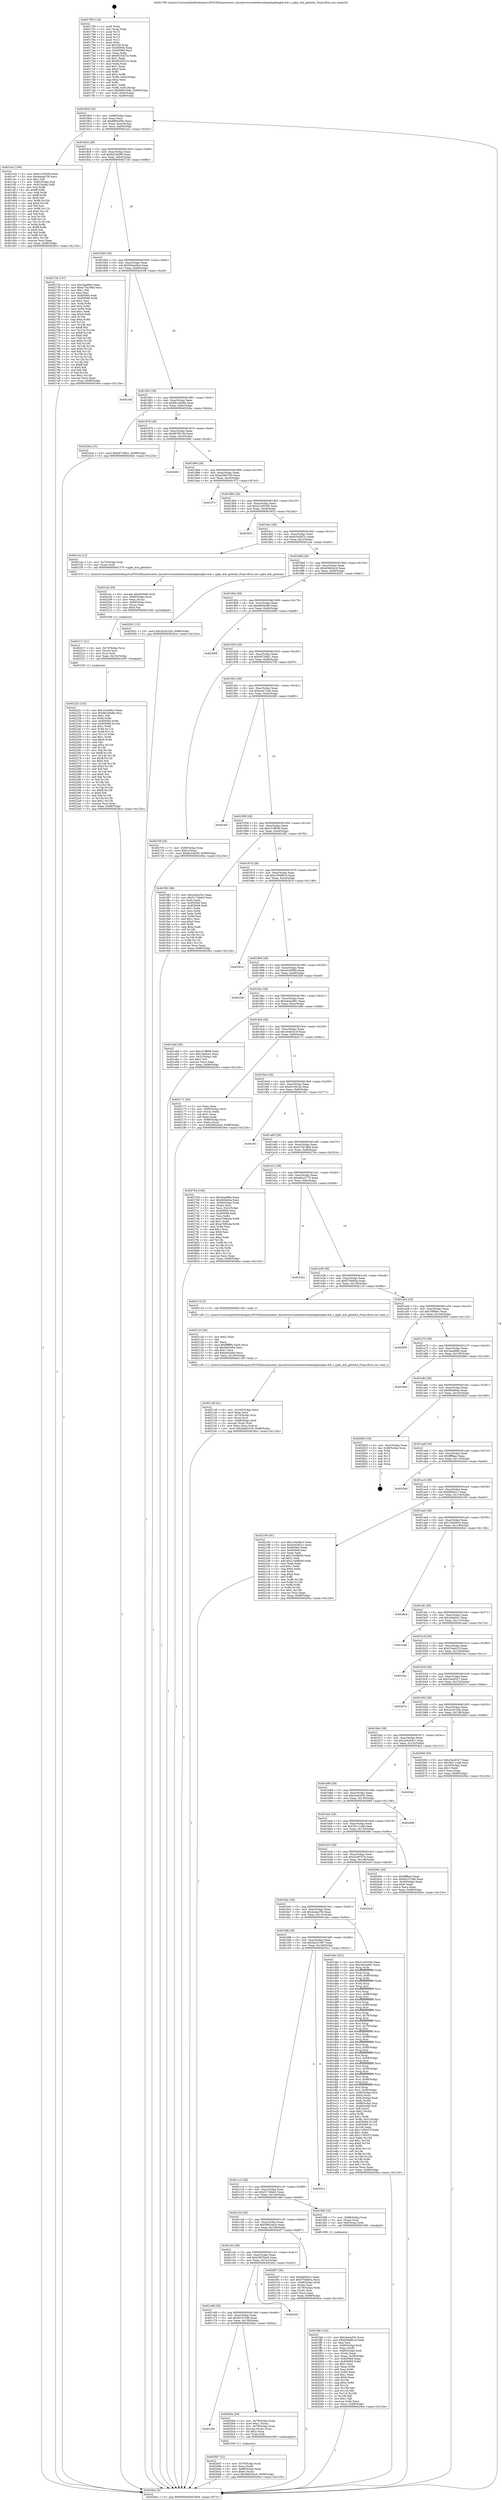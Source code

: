 digraph "0x401790" {
  label = "0x401790 (/mnt/c/Users/mathe/Desktop/tcc/POCII/binaries/extr_linuxdriversnetethernetamdxgbexgbe-dcb.c_xgbe_dcb_getdcbx_Final-ollvm.out::main(0))"
  labelloc = "t"
  node[shape=record]

  Entry [label="",width=0.3,height=0.3,shape=circle,fillcolor=black,style=filled]
  "0x401804" [label="{
     0x401804 [32]\l
     | [instrs]\l
     &nbsp;&nbsp;0x401804 \<+6\>: mov -0x98(%rbp),%eax\l
     &nbsp;&nbsp;0x40180a \<+2\>: mov %eax,%ecx\l
     &nbsp;&nbsp;0x40180c \<+6\>: sub $0x889c458c,%ecx\l
     &nbsp;&nbsp;0x401812 \<+6\>: mov %eax,-0xac(%rbp)\l
     &nbsp;&nbsp;0x401818 \<+6\>: mov %ecx,-0xb0(%rbp)\l
     &nbsp;&nbsp;0x40181e \<+6\>: je 0000000000401ce2 \<main+0x552\>\l
  }"]
  "0x401ce2" [label="{
     0x401ce2 [106]\l
     | [instrs]\l
     &nbsp;&nbsp;0x401ce2 \<+5\>: mov $0xb1430356,%eax\l
     &nbsp;&nbsp;0x401ce7 \<+5\>: mov $0x4a4ae7f4,%ecx\l
     &nbsp;&nbsp;0x401cec \<+2\>: mov $0x1,%dl\l
     &nbsp;&nbsp;0x401cee \<+7\>: mov -0x92(%rbp),%sil\l
     &nbsp;&nbsp;0x401cf5 \<+7\>: mov -0x91(%rbp),%dil\l
     &nbsp;&nbsp;0x401cfc \<+3\>: mov %sil,%r8b\l
     &nbsp;&nbsp;0x401cff \<+4\>: xor $0xff,%r8b\l
     &nbsp;&nbsp;0x401d03 \<+3\>: mov %dil,%r9b\l
     &nbsp;&nbsp;0x401d06 \<+4\>: xor $0xff,%r9b\l
     &nbsp;&nbsp;0x401d0a \<+3\>: xor $0x0,%dl\l
     &nbsp;&nbsp;0x401d0d \<+3\>: mov %r8b,%r10b\l
     &nbsp;&nbsp;0x401d10 \<+4\>: and $0x0,%r10b\l
     &nbsp;&nbsp;0x401d14 \<+3\>: and %dl,%sil\l
     &nbsp;&nbsp;0x401d17 \<+3\>: mov %r9b,%r11b\l
     &nbsp;&nbsp;0x401d1a \<+4\>: and $0x0,%r11b\l
     &nbsp;&nbsp;0x401d1e \<+3\>: and %dl,%dil\l
     &nbsp;&nbsp;0x401d21 \<+3\>: or %sil,%r10b\l
     &nbsp;&nbsp;0x401d24 \<+3\>: or %dil,%r11b\l
     &nbsp;&nbsp;0x401d27 \<+3\>: xor %r11b,%r10b\l
     &nbsp;&nbsp;0x401d2a \<+3\>: or %r9b,%r8b\l
     &nbsp;&nbsp;0x401d2d \<+4\>: xor $0xff,%r8b\l
     &nbsp;&nbsp;0x401d31 \<+3\>: or $0x0,%dl\l
     &nbsp;&nbsp;0x401d34 \<+3\>: and %dl,%r8b\l
     &nbsp;&nbsp;0x401d37 \<+3\>: or %r8b,%r10b\l
     &nbsp;&nbsp;0x401d3a \<+4\>: test $0x1,%r10b\l
     &nbsp;&nbsp;0x401d3e \<+3\>: cmovne %ecx,%eax\l
     &nbsp;&nbsp;0x401d41 \<+6\>: mov %eax,-0x98(%rbp)\l
     &nbsp;&nbsp;0x401d47 \<+5\>: jmp 00000000004029ce \<main+0x123e\>\l
  }"]
  "0x401824" [label="{
     0x401824 [28]\l
     | [instrs]\l
     &nbsp;&nbsp;0x401824 \<+5\>: jmp 0000000000401829 \<main+0x99\>\l
     &nbsp;&nbsp;0x401829 \<+6\>: mov -0xac(%rbp),%eax\l
     &nbsp;&nbsp;0x40182f \<+5\>: sub $0x8a33d2f0,%eax\l
     &nbsp;&nbsp;0x401834 \<+6\>: mov %eax,-0xb4(%rbp)\l
     &nbsp;&nbsp;0x40183a \<+6\>: je 000000000040272b \<main+0xf9b\>\l
  }"]
  "0x4029ce" [label="{
     0x4029ce [5]\l
     | [instrs]\l
     &nbsp;&nbsp;0x4029ce \<+5\>: jmp 0000000000401804 \<main+0x74\>\l
  }"]
  "0x401790" [label="{
     0x401790 [116]\l
     | [instrs]\l
     &nbsp;&nbsp;0x401790 \<+1\>: push %rbp\l
     &nbsp;&nbsp;0x401791 \<+3\>: mov %rsp,%rbp\l
     &nbsp;&nbsp;0x401794 \<+2\>: push %r15\l
     &nbsp;&nbsp;0x401796 \<+2\>: push %r14\l
     &nbsp;&nbsp;0x401798 \<+2\>: push %r13\l
     &nbsp;&nbsp;0x40179a \<+2\>: push %r12\l
     &nbsp;&nbsp;0x40179c \<+1\>: push %rbx\l
     &nbsp;&nbsp;0x40179d \<+7\>: sub $0x168,%rsp\l
     &nbsp;&nbsp;0x4017a4 \<+7\>: mov 0x405064,%eax\l
     &nbsp;&nbsp;0x4017ab \<+7\>: mov 0x405068,%ecx\l
     &nbsp;&nbsp;0x4017b2 \<+2\>: mov %eax,%edx\l
     &nbsp;&nbsp;0x4017b4 \<+6\>: sub $0x9525431e,%edx\l
     &nbsp;&nbsp;0x4017ba \<+3\>: sub $0x1,%edx\l
     &nbsp;&nbsp;0x4017bd \<+6\>: add $0x9525431e,%edx\l
     &nbsp;&nbsp;0x4017c3 \<+3\>: imul %edx,%eax\l
     &nbsp;&nbsp;0x4017c6 \<+3\>: and $0x1,%eax\l
     &nbsp;&nbsp;0x4017c9 \<+3\>: cmp $0x0,%eax\l
     &nbsp;&nbsp;0x4017cc \<+4\>: sete %r8b\l
     &nbsp;&nbsp;0x4017d0 \<+4\>: and $0x1,%r8b\l
     &nbsp;&nbsp;0x4017d4 \<+7\>: mov %r8b,-0x92(%rbp)\l
     &nbsp;&nbsp;0x4017db \<+3\>: cmp $0xa,%ecx\l
     &nbsp;&nbsp;0x4017de \<+4\>: setl %r8b\l
     &nbsp;&nbsp;0x4017e2 \<+4\>: and $0x1,%r8b\l
     &nbsp;&nbsp;0x4017e6 \<+7\>: mov %r8b,-0x91(%rbp)\l
     &nbsp;&nbsp;0x4017ed \<+10\>: movl $0x889c458c,-0x98(%rbp)\l
     &nbsp;&nbsp;0x4017f7 \<+6\>: mov %edi,-0x9c(%rbp)\l
     &nbsp;&nbsp;0x4017fd \<+7\>: mov %rsi,-0xa8(%rbp)\l
  }"]
  Exit [label="",width=0.3,height=0.3,shape=circle,fillcolor=black,style=filled,peripheries=2]
  "0x40272b" [label="{
     0x40272b [137]\l
     | [instrs]\l
     &nbsp;&nbsp;0x40272b \<+5\>: mov $0x3aad68e,%eax\l
     &nbsp;&nbsp;0x402730 \<+5\>: mov $0xe73b198d,%ecx\l
     &nbsp;&nbsp;0x402735 \<+2\>: mov $0x1,%dl\l
     &nbsp;&nbsp;0x402737 \<+2\>: xor %esi,%esi\l
     &nbsp;&nbsp;0x402739 \<+7\>: mov 0x405064,%edi\l
     &nbsp;&nbsp;0x402740 \<+8\>: mov 0x405068,%r8d\l
     &nbsp;&nbsp;0x402748 \<+3\>: sub $0x1,%esi\l
     &nbsp;&nbsp;0x40274b \<+3\>: mov %edi,%r9d\l
     &nbsp;&nbsp;0x40274e \<+3\>: add %esi,%r9d\l
     &nbsp;&nbsp;0x402751 \<+4\>: imul %r9d,%edi\l
     &nbsp;&nbsp;0x402755 \<+3\>: and $0x1,%edi\l
     &nbsp;&nbsp;0x402758 \<+3\>: cmp $0x0,%edi\l
     &nbsp;&nbsp;0x40275b \<+4\>: sete %r10b\l
     &nbsp;&nbsp;0x40275f \<+4\>: cmp $0xa,%r8d\l
     &nbsp;&nbsp;0x402763 \<+4\>: setl %r11b\l
     &nbsp;&nbsp;0x402767 \<+3\>: mov %r10b,%bl\l
     &nbsp;&nbsp;0x40276a \<+3\>: xor $0xff,%bl\l
     &nbsp;&nbsp;0x40276d \<+3\>: mov %r11b,%r14b\l
     &nbsp;&nbsp;0x402770 \<+4\>: xor $0xff,%r14b\l
     &nbsp;&nbsp;0x402774 \<+3\>: xor $0x0,%dl\l
     &nbsp;&nbsp;0x402777 \<+3\>: mov %bl,%r15b\l
     &nbsp;&nbsp;0x40277a \<+4\>: and $0x0,%r15b\l
     &nbsp;&nbsp;0x40277e \<+3\>: and %dl,%r10b\l
     &nbsp;&nbsp;0x402781 \<+3\>: mov %r14b,%r12b\l
     &nbsp;&nbsp;0x402784 \<+4\>: and $0x0,%r12b\l
     &nbsp;&nbsp;0x402788 \<+3\>: and %dl,%r11b\l
     &nbsp;&nbsp;0x40278b \<+3\>: or %r10b,%r15b\l
     &nbsp;&nbsp;0x40278e \<+3\>: or %r11b,%r12b\l
     &nbsp;&nbsp;0x402791 \<+3\>: xor %r12b,%r15b\l
     &nbsp;&nbsp;0x402794 \<+3\>: or %r14b,%bl\l
     &nbsp;&nbsp;0x402797 \<+3\>: xor $0xff,%bl\l
     &nbsp;&nbsp;0x40279a \<+3\>: or $0x0,%dl\l
     &nbsp;&nbsp;0x40279d \<+2\>: and %dl,%bl\l
     &nbsp;&nbsp;0x40279f \<+3\>: or %bl,%r15b\l
     &nbsp;&nbsp;0x4027a2 \<+4\>: test $0x1,%r15b\l
     &nbsp;&nbsp;0x4027a6 \<+3\>: cmovne %ecx,%eax\l
     &nbsp;&nbsp;0x4027a9 \<+6\>: mov %eax,-0x98(%rbp)\l
     &nbsp;&nbsp;0x4027af \<+5\>: jmp 00000000004029ce \<main+0x123e\>\l
  }"]
  "0x401840" [label="{
     0x401840 [28]\l
     | [instrs]\l
     &nbsp;&nbsp;0x401840 \<+5\>: jmp 0000000000401845 \<main+0xb5\>\l
     &nbsp;&nbsp;0x401845 \<+6\>: mov -0xac(%rbp),%eax\l
     &nbsp;&nbsp;0x40184b \<+5\>: sub $0x92dce9e4,%eax\l
     &nbsp;&nbsp;0x401850 \<+6\>: mov %eax,-0xb8(%rbp)\l
     &nbsp;&nbsp;0x401856 \<+6\>: je 00000000004023df \<main+0xc4f\>\l
  }"]
  "0x40222c" [label="{
     0x40222c [142]\l
     | [instrs]\l
     &nbsp;&nbsp;0x40222c \<+5\>: mov $0x134e06c3,%eax\l
     &nbsp;&nbsp;0x402231 \<+5\>: mov $0x9b1d4e8e,%esi\l
     &nbsp;&nbsp;0x402236 \<+2\>: mov $0x1,%dl\l
     &nbsp;&nbsp;0x402238 \<+3\>: xor %r8d,%r8d\l
     &nbsp;&nbsp;0x40223b \<+8\>: mov 0x405064,%r9d\l
     &nbsp;&nbsp;0x402243 \<+8\>: mov 0x405068,%r10d\l
     &nbsp;&nbsp;0x40224b \<+4\>: sub $0x1,%r8d\l
     &nbsp;&nbsp;0x40224f \<+3\>: mov %r9d,%r11d\l
     &nbsp;&nbsp;0x402252 \<+3\>: add %r8d,%r11d\l
     &nbsp;&nbsp;0x402255 \<+4\>: imul %r11d,%r9d\l
     &nbsp;&nbsp;0x402259 \<+4\>: and $0x1,%r9d\l
     &nbsp;&nbsp;0x40225d \<+4\>: cmp $0x0,%r9d\l
     &nbsp;&nbsp;0x402261 \<+3\>: sete %bl\l
     &nbsp;&nbsp;0x402264 \<+4\>: cmp $0xa,%r10d\l
     &nbsp;&nbsp;0x402268 \<+4\>: setl %r14b\l
     &nbsp;&nbsp;0x40226c \<+3\>: mov %bl,%r15b\l
     &nbsp;&nbsp;0x40226f \<+4\>: xor $0xff,%r15b\l
     &nbsp;&nbsp;0x402273 \<+3\>: mov %r14b,%r12b\l
     &nbsp;&nbsp;0x402276 \<+4\>: xor $0xff,%r12b\l
     &nbsp;&nbsp;0x40227a \<+3\>: xor $0x0,%dl\l
     &nbsp;&nbsp;0x40227d \<+3\>: mov %r15b,%r13b\l
     &nbsp;&nbsp;0x402280 \<+4\>: and $0x0,%r13b\l
     &nbsp;&nbsp;0x402284 \<+2\>: and %dl,%bl\l
     &nbsp;&nbsp;0x402286 \<+3\>: mov %r12b,%cl\l
     &nbsp;&nbsp;0x402289 \<+3\>: and $0x0,%cl\l
     &nbsp;&nbsp;0x40228c \<+3\>: and %dl,%r14b\l
     &nbsp;&nbsp;0x40228f \<+3\>: or %bl,%r13b\l
     &nbsp;&nbsp;0x402292 \<+3\>: or %r14b,%cl\l
     &nbsp;&nbsp;0x402295 \<+3\>: xor %cl,%r13b\l
     &nbsp;&nbsp;0x402298 \<+3\>: or %r12b,%r15b\l
     &nbsp;&nbsp;0x40229b \<+4\>: xor $0xff,%r15b\l
     &nbsp;&nbsp;0x40229f \<+3\>: or $0x0,%dl\l
     &nbsp;&nbsp;0x4022a2 \<+3\>: and %dl,%r15b\l
     &nbsp;&nbsp;0x4022a5 \<+3\>: or %r15b,%r13b\l
     &nbsp;&nbsp;0x4022a8 \<+4\>: test $0x1,%r13b\l
     &nbsp;&nbsp;0x4022ac \<+3\>: cmovne %esi,%eax\l
     &nbsp;&nbsp;0x4022af \<+6\>: mov %eax,-0x98(%rbp)\l
     &nbsp;&nbsp;0x4022b5 \<+5\>: jmp 00000000004029ce \<main+0x123e\>\l
  }"]
  "0x4023df" [label="{
     0x4023df\l
  }", style=dashed]
  "0x40185c" [label="{
     0x40185c [28]\l
     | [instrs]\l
     &nbsp;&nbsp;0x40185c \<+5\>: jmp 0000000000401861 \<main+0xd1\>\l
     &nbsp;&nbsp;0x401861 \<+6\>: mov -0xac(%rbp),%eax\l
     &nbsp;&nbsp;0x401867 \<+5\>: sub $0x9b1d4e8e,%eax\l
     &nbsp;&nbsp;0x40186c \<+6\>: mov %eax,-0xbc(%rbp)\l
     &nbsp;&nbsp;0x401872 \<+6\>: je 00000000004022ba \<main+0xb2a\>\l
  }"]
  "0x402217" [label="{
     0x402217 [21]\l
     | [instrs]\l
     &nbsp;&nbsp;0x402217 \<+4\>: mov -0x70(%rbp),%rcx\l
     &nbsp;&nbsp;0x40221b \<+3\>: mov (%rcx),%rcx\l
     &nbsp;&nbsp;0x40221e \<+3\>: mov %rcx,%rdi\l
     &nbsp;&nbsp;0x402221 \<+6\>: mov %eax,-0x164(%rbp)\l
     &nbsp;&nbsp;0x402227 \<+5\>: call 0000000000401030 \<free@plt\>\l
     | [calls]\l
     &nbsp;&nbsp;0x401030 \{1\} (unknown)\l
  }"]
  "0x4022ba" [label="{
     0x4022ba [15]\l
     | [instrs]\l
     &nbsp;&nbsp;0x4022ba \<+10\>: movl $0xb9729fa1,-0x98(%rbp)\l
     &nbsp;&nbsp;0x4022c4 \<+5\>: jmp 00000000004029ce \<main+0x123e\>\l
  }"]
  "0x401878" [label="{
     0x401878 [28]\l
     | [instrs]\l
     &nbsp;&nbsp;0x401878 \<+5\>: jmp 000000000040187d \<main+0xed\>\l
     &nbsp;&nbsp;0x40187d \<+6\>: mov -0xac(%rbp),%eax\l
     &nbsp;&nbsp;0x401883 \<+5\>: sub $0x9b7f013b,%eax\l
     &nbsp;&nbsp;0x401888 \<+6\>: mov %eax,-0xc0(%rbp)\l
     &nbsp;&nbsp;0x40188e \<+6\>: je 000000000040246c \<main+0xcdc\>\l
  }"]
  "0x4021fa" [label="{
     0x4021fa [29]\l
     | [instrs]\l
     &nbsp;&nbsp;0x4021fa \<+10\>: movabs $0x4030d6,%rdi\l
     &nbsp;&nbsp;0x402204 \<+4\>: mov -0x60(%rbp),%rcx\l
     &nbsp;&nbsp;0x402208 \<+2\>: mov %eax,(%rcx)\l
     &nbsp;&nbsp;0x40220a \<+4\>: mov -0x60(%rbp),%rcx\l
     &nbsp;&nbsp;0x40220e \<+2\>: mov (%rcx),%esi\l
     &nbsp;&nbsp;0x402210 \<+2\>: mov $0x0,%al\l
     &nbsp;&nbsp;0x402212 \<+5\>: call 0000000000401040 \<printf@plt\>\l
     | [calls]\l
     &nbsp;&nbsp;0x401040 \{1\} (unknown)\l
  }"]
  "0x40246c" [label="{
     0x40246c\l
  }", style=dashed]
  "0x401894" [label="{
     0x401894 [28]\l
     | [instrs]\l
     &nbsp;&nbsp;0x401894 \<+5\>: jmp 0000000000401899 \<main+0x109\>\l
     &nbsp;&nbsp;0x401899 \<+6\>: mov -0xac(%rbp),%eax\l
     &nbsp;&nbsp;0x40189f \<+5\>: sub $0xa3062783,%eax\l
     &nbsp;&nbsp;0x4018a4 \<+6\>: mov %eax,-0xc4(%rbp)\l
     &nbsp;&nbsp;0x4018aa \<+6\>: je 0000000000401f73 \<main+0x7e3\>\l
  }"]
  "0x402148" [label="{
     0x402148 [41]\l
     | [instrs]\l
     &nbsp;&nbsp;0x402148 \<+6\>: mov -0x160(%rbp),%ecx\l
     &nbsp;&nbsp;0x40214e \<+3\>: imul %eax,%ecx\l
     &nbsp;&nbsp;0x402151 \<+4\>: mov -0x70(%rbp),%rsi\l
     &nbsp;&nbsp;0x402155 \<+3\>: mov (%rsi),%rsi\l
     &nbsp;&nbsp;0x402158 \<+4\>: mov -0x68(%rbp),%rdi\l
     &nbsp;&nbsp;0x40215c \<+3\>: movslq (%rdi),%rdi\l
     &nbsp;&nbsp;0x40215f \<+3\>: mov %ecx,(%rsi,%rdi,4)\l
     &nbsp;&nbsp;0x402162 \<+10\>: movl $0xc9dd3319,-0x98(%rbp)\l
     &nbsp;&nbsp;0x40216c \<+5\>: jmp 00000000004029ce \<main+0x123e\>\l
  }"]
  "0x401f73" [label="{
     0x401f73\l
  }", style=dashed]
  "0x4018b0" [label="{
     0x4018b0 [28]\l
     | [instrs]\l
     &nbsp;&nbsp;0x4018b0 \<+5\>: jmp 00000000004018b5 \<main+0x125\>\l
     &nbsp;&nbsp;0x4018b5 \<+6\>: mov -0xac(%rbp),%eax\l
     &nbsp;&nbsp;0x4018bb \<+5\>: sub $0xb1430356,%eax\l
     &nbsp;&nbsp;0x4018c0 \<+6\>: mov %eax,-0xc8(%rbp)\l
     &nbsp;&nbsp;0x4018c6 \<+6\>: je 0000000000402832 \<main+0x10a2\>\l
  }"]
  "0x402120" [label="{
     0x402120 [40]\l
     | [instrs]\l
     &nbsp;&nbsp;0x402120 \<+5\>: mov $0x2,%ecx\l
     &nbsp;&nbsp;0x402125 \<+1\>: cltd\l
     &nbsp;&nbsp;0x402126 \<+2\>: idiv %ecx\l
     &nbsp;&nbsp;0x402128 \<+6\>: imul $0xfffffffe,%edx,%ecx\l
     &nbsp;&nbsp;0x40212e \<+6\>: sub $0xde03a94,%ecx\l
     &nbsp;&nbsp;0x402134 \<+3\>: add $0x1,%ecx\l
     &nbsp;&nbsp;0x402137 \<+6\>: add $0xde03a94,%ecx\l
     &nbsp;&nbsp;0x40213d \<+6\>: mov %ecx,-0x160(%rbp)\l
     &nbsp;&nbsp;0x402143 \<+5\>: call 0000000000401160 \<next_i\>\l
     | [calls]\l
     &nbsp;&nbsp;0x401160 \{1\} (/mnt/c/Users/mathe/Desktop/tcc/POCII/binaries/extr_linuxdriversnetethernetamdxgbexgbe-dcb.c_xgbe_dcb_getdcbx_Final-ollvm.out::next_i)\l
  }"]
  "0x402832" [label="{
     0x402832\l
  }", style=dashed]
  "0x4018cc" [label="{
     0x4018cc [28]\l
     | [instrs]\l
     &nbsp;&nbsp;0x4018cc \<+5\>: jmp 00000000004018d1 \<main+0x141\>\l
     &nbsp;&nbsp;0x4018d1 \<+6\>: mov -0xac(%rbp),%eax\l
     &nbsp;&nbsp;0x4018d7 \<+5\>: sub $0xb343821c,%eax\l
     &nbsp;&nbsp;0x4018dc \<+6\>: mov %eax,-0xcc(%rbp)\l
     &nbsp;&nbsp;0x4018e2 \<+6\>: je 00000000004021ee \<main+0xa5e\>\l
  }"]
  "0x4020d7" [label="{
     0x4020d7 [32]\l
     | [instrs]\l
     &nbsp;&nbsp;0x4020d7 \<+4\>: mov -0x70(%rbp),%rdi\l
     &nbsp;&nbsp;0x4020db \<+3\>: mov %rax,(%rdi)\l
     &nbsp;&nbsp;0x4020de \<+4\>: mov -0x68(%rbp),%rax\l
     &nbsp;&nbsp;0x4020e2 \<+6\>: movl $0x0,(%rax)\l
     &nbsp;&nbsp;0x4020e8 \<+10\>: movl $0x58824ac0,-0x98(%rbp)\l
     &nbsp;&nbsp;0x4020f2 \<+5\>: jmp 00000000004029ce \<main+0x123e\>\l
  }"]
  "0x4021ee" [label="{
     0x4021ee [12]\l
     | [instrs]\l
     &nbsp;&nbsp;0x4021ee \<+4\>: mov -0x70(%rbp),%rax\l
     &nbsp;&nbsp;0x4021f2 \<+3\>: mov (%rax),%rdi\l
     &nbsp;&nbsp;0x4021f5 \<+5\>: call 0000000000401570 \<xgbe_dcb_getdcbx\>\l
     | [calls]\l
     &nbsp;&nbsp;0x401570 \{1\} (/mnt/c/Users/mathe/Desktop/tcc/POCII/binaries/extr_linuxdriversnetethernetamdxgbexgbe-dcb.c_xgbe_dcb_getdcbx_Final-ollvm.out::xgbe_dcb_getdcbx)\l
  }"]
  "0x4018e8" [label="{
     0x4018e8 [28]\l
     | [instrs]\l
     &nbsp;&nbsp;0x4018e8 \<+5\>: jmp 00000000004018ed \<main+0x15d\>\l
     &nbsp;&nbsp;0x4018ed \<+6\>: mov -0xac(%rbp),%eax\l
     &nbsp;&nbsp;0x4018f3 \<+5\>: sub $0xb56b6b1d,%eax\l
     &nbsp;&nbsp;0x4018f8 \<+6\>: mov %eax,-0xd0(%rbp)\l
     &nbsp;&nbsp;0x4018fe \<+6\>: je 0000000000402051 \<main+0x8c1\>\l
  }"]
  "0x401c84" [label="{
     0x401c84\l
  }", style=dashed]
  "0x402051" [label="{
     0x402051 [15]\l
     | [instrs]\l
     &nbsp;&nbsp;0x402051 \<+10\>: movl $0x2a33c22b,-0x98(%rbp)\l
     &nbsp;&nbsp;0x40205b \<+5\>: jmp 00000000004029ce \<main+0x123e\>\l
  }"]
  "0x401904" [label="{
     0x401904 [28]\l
     | [instrs]\l
     &nbsp;&nbsp;0x401904 \<+5\>: jmp 0000000000401909 \<main+0x179\>\l
     &nbsp;&nbsp;0x401909 \<+6\>: mov -0xac(%rbp),%eax\l
     &nbsp;&nbsp;0x40190f \<+5\>: sub $0xb8d3edfe,%eax\l
     &nbsp;&nbsp;0x401914 \<+6\>: mov %eax,-0xd4(%rbp)\l
     &nbsp;&nbsp;0x40191a \<+6\>: je 0000000000402668 \<main+0xed8\>\l
  }"]
  "0x4020ba" [label="{
     0x4020ba [29]\l
     | [instrs]\l
     &nbsp;&nbsp;0x4020ba \<+4\>: mov -0x78(%rbp),%rax\l
     &nbsp;&nbsp;0x4020be \<+6\>: movl $0x1,(%rax)\l
     &nbsp;&nbsp;0x4020c4 \<+4\>: mov -0x78(%rbp),%rax\l
     &nbsp;&nbsp;0x4020c8 \<+3\>: movslq (%rax),%rax\l
     &nbsp;&nbsp;0x4020cb \<+4\>: shl $0x2,%rax\l
     &nbsp;&nbsp;0x4020cf \<+3\>: mov %rax,%rdi\l
     &nbsp;&nbsp;0x4020d2 \<+5\>: call 0000000000401050 \<malloc@plt\>\l
     | [calls]\l
     &nbsp;&nbsp;0x401050 \{1\} (unknown)\l
  }"]
  "0x402668" [label="{
     0x402668\l
  }", style=dashed]
  "0x401920" [label="{
     0x401920 [28]\l
     | [instrs]\l
     &nbsp;&nbsp;0x401920 \<+5\>: jmp 0000000000401925 \<main+0x195\>\l
     &nbsp;&nbsp;0x401925 \<+6\>: mov -0xac(%rbp),%eax\l
     &nbsp;&nbsp;0x40192b \<+5\>: sub $0xb9729fa1,%eax\l
     &nbsp;&nbsp;0x401930 \<+6\>: mov %eax,-0xd8(%rbp)\l
     &nbsp;&nbsp;0x401936 \<+6\>: je 000000000040270f \<main+0xf7f\>\l
  }"]
  "0x401c68" [label="{
     0x401c68 [28]\l
     | [instrs]\l
     &nbsp;&nbsp;0x401c68 \<+5\>: jmp 0000000000401c6d \<main+0x4dd\>\l
     &nbsp;&nbsp;0x401c6d \<+6\>: mov -0xac(%rbp),%eax\l
     &nbsp;&nbsp;0x401c73 \<+5\>: sub $0x641f15db,%eax\l
     &nbsp;&nbsp;0x401c78 \<+6\>: mov %eax,-0x150(%rbp)\l
     &nbsp;&nbsp;0x401c7e \<+6\>: je 00000000004020ba \<main+0x92a\>\l
  }"]
  "0x40270f" [label="{
     0x40270f [28]\l
     | [instrs]\l
     &nbsp;&nbsp;0x40270f \<+7\>: mov -0x90(%rbp),%rax\l
     &nbsp;&nbsp;0x402716 \<+6\>: movl $0x0,(%rax)\l
     &nbsp;&nbsp;0x40271c \<+10\>: movl $0x8a33d2f0,-0x98(%rbp)\l
     &nbsp;&nbsp;0x402726 \<+5\>: jmp 00000000004029ce \<main+0x123e\>\l
  }"]
  "0x40193c" [label="{
     0x40193c [28]\l
     | [instrs]\l
     &nbsp;&nbsp;0x40193c \<+5\>: jmp 0000000000401941 \<main+0x1b1\>\l
     &nbsp;&nbsp;0x401941 \<+6\>: mov -0xac(%rbp),%eax\l
     &nbsp;&nbsp;0x401947 \<+5\>: sub $0xbcdc7c44,%eax\l
     &nbsp;&nbsp;0x40194c \<+6\>: mov %eax,-0xdc(%rbp)\l
     &nbsp;&nbsp;0x401952 \<+6\>: je 00000000004024f5 \<main+0xd65\>\l
  }"]
  "0x402442" [label="{
     0x402442\l
  }", style=dashed]
  "0x4024f5" [label="{
     0x4024f5\l
  }", style=dashed]
  "0x401958" [label="{
     0x401958 [28]\l
     | [instrs]\l
     &nbsp;&nbsp;0x401958 \<+5\>: jmp 000000000040195d \<main+0x1cd\>\l
     &nbsp;&nbsp;0x40195d \<+6\>: mov -0xac(%rbp),%eax\l
     &nbsp;&nbsp;0x401963 \<+5\>: sub $0xc31ff099,%eax\l
     &nbsp;&nbsp;0x401968 \<+6\>: mov %eax,-0xe0(%rbp)\l
     &nbsp;&nbsp;0x40196e \<+6\>: je 0000000000401f82 \<main+0x7f2\>\l
  }"]
  "0x401c4c" [label="{
     0x401c4c [28]\l
     | [instrs]\l
     &nbsp;&nbsp;0x401c4c \<+5\>: jmp 0000000000401c51 \<main+0x4c1\>\l
     &nbsp;&nbsp;0x401c51 \<+6\>: mov -0xac(%rbp),%eax\l
     &nbsp;&nbsp;0x401c57 \<+5\>: sub $0x63878ac9,%eax\l
     &nbsp;&nbsp;0x401c5c \<+6\>: mov %eax,-0x14c(%rbp)\l
     &nbsp;&nbsp;0x401c62 \<+6\>: je 0000000000402442 \<main+0xcb2\>\l
  }"]
  "0x401f82" [label="{
     0x401f82 [86]\l
     | [instrs]\l
     &nbsp;&nbsp;0x401f82 \<+5\>: mov $0x2edca53c,%eax\l
     &nbsp;&nbsp;0x401f87 \<+5\>: mov $0x517c9eb5,%ecx\l
     &nbsp;&nbsp;0x401f8c \<+2\>: xor %edx,%edx\l
     &nbsp;&nbsp;0x401f8e \<+7\>: mov 0x405064,%esi\l
     &nbsp;&nbsp;0x401f95 \<+7\>: mov 0x405068,%edi\l
     &nbsp;&nbsp;0x401f9c \<+3\>: sub $0x1,%edx\l
     &nbsp;&nbsp;0x401f9f \<+3\>: mov %esi,%r8d\l
     &nbsp;&nbsp;0x401fa2 \<+3\>: add %edx,%r8d\l
     &nbsp;&nbsp;0x401fa5 \<+4\>: imul %r8d,%esi\l
     &nbsp;&nbsp;0x401fa9 \<+3\>: and $0x1,%esi\l
     &nbsp;&nbsp;0x401fac \<+3\>: cmp $0x0,%esi\l
     &nbsp;&nbsp;0x401faf \<+4\>: sete %r9b\l
     &nbsp;&nbsp;0x401fb3 \<+3\>: cmp $0xa,%edi\l
     &nbsp;&nbsp;0x401fb6 \<+4\>: setl %r10b\l
     &nbsp;&nbsp;0x401fba \<+3\>: mov %r9b,%r11b\l
     &nbsp;&nbsp;0x401fbd \<+3\>: and %r10b,%r11b\l
     &nbsp;&nbsp;0x401fc0 \<+3\>: xor %r10b,%r9b\l
     &nbsp;&nbsp;0x401fc3 \<+3\>: or %r9b,%r11b\l
     &nbsp;&nbsp;0x401fc6 \<+4\>: test $0x1,%r11b\l
     &nbsp;&nbsp;0x401fca \<+3\>: cmovne %ecx,%eax\l
     &nbsp;&nbsp;0x401fcd \<+6\>: mov %eax,-0x98(%rbp)\l
     &nbsp;&nbsp;0x401fd3 \<+5\>: jmp 00000000004029ce \<main+0x123e\>\l
  }"]
  "0x401974" [label="{
     0x401974 [28]\l
     | [instrs]\l
     &nbsp;&nbsp;0x401974 \<+5\>: jmp 0000000000401979 \<main+0x1e9\>\l
     &nbsp;&nbsp;0x401979 \<+6\>: mov -0xac(%rbp),%eax\l
     &nbsp;&nbsp;0x40197f \<+5\>: sub $0xc3949819,%eax\l
     &nbsp;&nbsp;0x401984 \<+6\>: mov %eax,-0xe4(%rbp)\l
     &nbsp;&nbsp;0x40198a \<+6\>: je 0000000000402918 \<main+0x1188\>\l
  }"]
  "0x4020f7" [label="{
     0x4020f7 [36]\l
     | [instrs]\l
     &nbsp;&nbsp;0x4020f7 \<+5\>: mov $0xb65b41c,%eax\l
     &nbsp;&nbsp;0x4020fc \<+5\>: mov $0xf75dde5a,%ecx\l
     &nbsp;&nbsp;0x402101 \<+4\>: mov -0x68(%rbp),%rdx\l
     &nbsp;&nbsp;0x402105 \<+2\>: mov (%rdx),%esi\l
     &nbsp;&nbsp;0x402107 \<+4\>: mov -0x78(%rbp),%rdx\l
     &nbsp;&nbsp;0x40210b \<+2\>: cmp (%rdx),%esi\l
     &nbsp;&nbsp;0x40210d \<+3\>: cmovl %ecx,%eax\l
     &nbsp;&nbsp;0x402110 \<+6\>: mov %eax,-0x98(%rbp)\l
     &nbsp;&nbsp;0x402116 \<+5\>: jmp 00000000004029ce \<main+0x123e\>\l
  }"]
  "0x402918" [label="{
     0x402918\l
  }", style=dashed]
  "0x401990" [label="{
     0x401990 [28]\l
     | [instrs]\l
     &nbsp;&nbsp;0x401990 \<+5\>: jmp 0000000000401995 \<main+0x205\>\l
     &nbsp;&nbsp;0x401995 \<+6\>: mov -0xac(%rbp),%eax\l
     &nbsp;&nbsp;0x40199b \<+5\>: sub $0xc6100fbb,%eax\l
     &nbsp;&nbsp;0x4019a0 \<+6\>: mov %eax,-0xe8(%rbp)\l
     &nbsp;&nbsp;0x4019a6 \<+6\>: je 00000000004025df \<main+0xe4f\>\l
  }"]
  "0x401feb" [label="{
     0x401feb [102]\l
     | [instrs]\l
     &nbsp;&nbsp;0x401feb \<+5\>: mov $0x2edca53c,%ecx\l
     &nbsp;&nbsp;0x401ff0 \<+5\>: mov $0xb56b6b1d,%edx\l
     &nbsp;&nbsp;0x401ff5 \<+2\>: xor %esi,%esi\l
     &nbsp;&nbsp;0x401ff7 \<+4\>: mov -0x80(%rbp),%rdi\l
     &nbsp;&nbsp;0x401ffb \<+2\>: mov %eax,(%rdi)\l
     &nbsp;&nbsp;0x401ffd \<+4\>: mov -0x80(%rbp),%rdi\l
     &nbsp;&nbsp;0x402001 \<+2\>: mov (%rdi),%eax\l
     &nbsp;&nbsp;0x402003 \<+3\>: mov %eax,-0x30(%rbp)\l
     &nbsp;&nbsp;0x402006 \<+7\>: mov 0x405064,%eax\l
     &nbsp;&nbsp;0x40200d \<+8\>: mov 0x405068,%r8d\l
     &nbsp;&nbsp;0x402015 \<+3\>: sub $0x1,%esi\l
     &nbsp;&nbsp;0x402018 \<+3\>: mov %eax,%r9d\l
     &nbsp;&nbsp;0x40201b \<+3\>: add %esi,%r9d\l
     &nbsp;&nbsp;0x40201e \<+4\>: imul %r9d,%eax\l
     &nbsp;&nbsp;0x402022 \<+3\>: and $0x1,%eax\l
     &nbsp;&nbsp;0x402025 \<+3\>: cmp $0x0,%eax\l
     &nbsp;&nbsp;0x402028 \<+4\>: sete %r10b\l
     &nbsp;&nbsp;0x40202c \<+4\>: cmp $0xa,%r8d\l
     &nbsp;&nbsp;0x402030 \<+4\>: setl %r11b\l
     &nbsp;&nbsp;0x402034 \<+3\>: mov %r10b,%bl\l
     &nbsp;&nbsp;0x402037 \<+3\>: and %r11b,%bl\l
     &nbsp;&nbsp;0x40203a \<+3\>: xor %r11b,%r10b\l
     &nbsp;&nbsp;0x40203d \<+3\>: or %r10b,%bl\l
     &nbsp;&nbsp;0x402040 \<+3\>: test $0x1,%bl\l
     &nbsp;&nbsp;0x402043 \<+3\>: cmovne %edx,%ecx\l
     &nbsp;&nbsp;0x402046 \<+6\>: mov %ecx,-0x98(%rbp)\l
     &nbsp;&nbsp;0x40204c \<+5\>: jmp 00000000004029ce \<main+0x123e\>\l
  }"]
  "0x4025df" [label="{
     0x4025df\l
  }", style=dashed]
  "0x4019ac" [label="{
     0x4019ac [28]\l
     | [instrs]\l
     &nbsp;&nbsp;0x4019ac \<+5\>: jmp 00000000004019b1 \<main+0x221\>\l
     &nbsp;&nbsp;0x4019b1 \<+6\>: mov -0xac(%rbp),%eax\l
     &nbsp;&nbsp;0x4019b7 \<+5\>: sub $0xc92ea091,%eax\l
     &nbsp;&nbsp;0x4019bc \<+6\>: mov %eax,-0xec(%rbp)\l
     &nbsp;&nbsp;0x4019c2 \<+6\>: je 0000000000401e8d \<main+0x6fd\>\l
  }"]
  "0x401c30" [label="{
     0x401c30 [28]\l
     | [instrs]\l
     &nbsp;&nbsp;0x401c30 \<+5\>: jmp 0000000000401c35 \<main+0x4a5\>\l
     &nbsp;&nbsp;0x401c35 \<+6\>: mov -0xac(%rbp),%eax\l
     &nbsp;&nbsp;0x401c3b \<+5\>: sub $0x58824ac0,%eax\l
     &nbsp;&nbsp;0x401c40 \<+6\>: mov %eax,-0x148(%rbp)\l
     &nbsp;&nbsp;0x401c46 \<+6\>: je 00000000004020f7 \<main+0x967\>\l
  }"]
  "0x401e8d" [label="{
     0x401e8d [30]\l
     | [instrs]\l
     &nbsp;&nbsp;0x401e8d \<+5\>: mov $0xc31ff099,%eax\l
     &nbsp;&nbsp;0x401e92 \<+5\>: mov $0x1faefcb1,%ecx\l
     &nbsp;&nbsp;0x401e97 \<+3\>: mov -0x31(%rbp),%dl\l
     &nbsp;&nbsp;0x401e9a \<+3\>: test $0x1,%dl\l
     &nbsp;&nbsp;0x401e9d \<+3\>: cmovne %ecx,%eax\l
     &nbsp;&nbsp;0x401ea0 \<+6\>: mov %eax,-0x98(%rbp)\l
     &nbsp;&nbsp;0x401ea6 \<+5\>: jmp 00000000004029ce \<main+0x123e\>\l
  }"]
  "0x4019c8" [label="{
     0x4019c8 [28]\l
     | [instrs]\l
     &nbsp;&nbsp;0x4019c8 \<+5\>: jmp 00000000004019cd \<main+0x23d\>\l
     &nbsp;&nbsp;0x4019cd \<+6\>: mov -0xac(%rbp),%eax\l
     &nbsp;&nbsp;0x4019d3 \<+5\>: sub $0xc9dd3319,%eax\l
     &nbsp;&nbsp;0x4019d8 \<+6\>: mov %eax,-0xf0(%rbp)\l
     &nbsp;&nbsp;0x4019de \<+6\>: je 0000000000402171 \<main+0x9e1\>\l
  }"]
  "0x401fd8" [label="{
     0x401fd8 [19]\l
     | [instrs]\l
     &nbsp;&nbsp;0x401fd8 \<+7\>: mov -0x88(%rbp),%rax\l
     &nbsp;&nbsp;0x401fdf \<+3\>: mov (%rax),%rax\l
     &nbsp;&nbsp;0x401fe2 \<+4\>: mov 0x8(%rax),%rdi\l
     &nbsp;&nbsp;0x401fe6 \<+5\>: call 0000000000401060 \<atoi@plt\>\l
     | [calls]\l
     &nbsp;&nbsp;0x401060 \{1\} (unknown)\l
  }"]
  "0x402171" [label="{
     0x402171 [34]\l
     | [instrs]\l
     &nbsp;&nbsp;0x402171 \<+2\>: xor %eax,%eax\l
     &nbsp;&nbsp;0x402173 \<+4\>: mov -0x68(%rbp),%rcx\l
     &nbsp;&nbsp;0x402177 \<+2\>: mov (%rcx),%edx\l
     &nbsp;&nbsp;0x402179 \<+3\>: sub $0x1,%eax\l
     &nbsp;&nbsp;0x40217c \<+2\>: sub %eax,%edx\l
     &nbsp;&nbsp;0x40217e \<+4\>: mov -0x68(%rbp),%rcx\l
     &nbsp;&nbsp;0x402182 \<+2\>: mov %edx,(%rcx)\l
     &nbsp;&nbsp;0x402184 \<+10\>: movl $0x58824ac0,-0x98(%rbp)\l
     &nbsp;&nbsp;0x40218e \<+5\>: jmp 00000000004029ce \<main+0x123e\>\l
  }"]
  "0x4019e4" [label="{
     0x4019e4 [28]\l
     | [instrs]\l
     &nbsp;&nbsp;0x4019e4 \<+5\>: jmp 00000000004019e9 \<main+0x259\>\l
     &nbsp;&nbsp;0x4019e9 \<+6\>: mov -0xac(%rbp),%eax\l
     &nbsp;&nbsp;0x4019ef \<+5\>: sub $0xdc1941fa,%eax\l
     &nbsp;&nbsp;0x4019f4 \<+6\>: mov %eax,-0xf4(%rbp)\l
     &nbsp;&nbsp;0x4019fa \<+6\>: je 0000000000401f01 \<main+0x771\>\l
  }"]
  "0x401c14" [label="{
     0x401c14 [28]\l
     | [instrs]\l
     &nbsp;&nbsp;0x401c14 \<+5\>: jmp 0000000000401c19 \<main+0x489\>\l
     &nbsp;&nbsp;0x401c19 \<+6\>: mov -0xac(%rbp),%eax\l
     &nbsp;&nbsp;0x401c1f \<+5\>: sub $0x517c9eb5,%eax\l
     &nbsp;&nbsp;0x401c24 \<+6\>: mov %eax,-0x144(%rbp)\l
     &nbsp;&nbsp;0x401c2a \<+6\>: je 0000000000401fd8 \<main+0x848\>\l
  }"]
  "0x401f01" [label="{
     0x401f01\l
  }", style=dashed]
  "0x401a00" [label="{
     0x401a00 [28]\l
     | [instrs]\l
     &nbsp;&nbsp;0x401a00 \<+5\>: jmp 0000000000401a05 \<main+0x275\>\l
     &nbsp;&nbsp;0x401a05 \<+6\>: mov -0xac(%rbp),%eax\l
     &nbsp;&nbsp;0x401a0b \<+5\>: sub $0xe73b198d,%eax\l
     &nbsp;&nbsp;0x401a10 \<+6\>: mov %eax,-0xf8(%rbp)\l
     &nbsp;&nbsp;0x401a16 \<+6\>: je 00000000004027b4 \<main+0x1024\>\l
  }"]
  "0x4025c1" [label="{
     0x4025c1\l
  }", style=dashed]
  "0x4027b4" [label="{
     0x4027b4 [108]\l
     | [instrs]\l
     &nbsp;&nbsp;0x4027b4 \<+5\>: mov $0x3aad68e,%eax\l
     &nbsp;&nbsp;0x4027b9 \<+5\>: mov $0x6b9a64a,%ecx\l
     &nbsp;&nbsp;0x4027be \<+7\>: mov -0x90(%rbp),%rdx\l
     &nbsp;&nbsp;0x4027c5 \<+2\>: mov (%rdx),%esi\l
     &nbsp;&nbsp;0x4027c7 \<+3\>: mov %esi,-0x2c(%rbp)\l
     &nbsp;&nbsp;0x4027ca \<+7\>: mov 0x405064,%esi\l
     &nbsp;&nbsp;0x4027d1 \<+7\>: mov 0x405068,%edi\l
     &nbsp;&nbsp;0x4027d8 \<+3\>: mov %esi,%r8d\l
     &nbsp;&nbsp;0x4027db \<+7\>: sub $0xa7bf9cda,%r8d\l
     &nbsp;&nbsp;0x4027e2 \<+4\>: sub $0x1,%r8d\l
     &nbsp;&nbsp;0x4027e6 \<+7\>: add $0xa7bf9cda,%r8d\l
     &nbsp;&nbsp;0x4027ed \<+4\>: imul %r8d,%esi\l
     &nbsp;&nbsp;0x4027f1 \<+3\>: and $0x1,%esi\l
     &nbsp;&nbsp;0x4027f4 \<+3\>: cmp $0x0,%esi\l
     &nbsp;&nbsp;0x4027f7 \<+4\>: sete %r9b\l
     &nbsp;&nbsp;0x4027fb \<+3\>: cmp $0xa,%edi\l
     &nbsp;&nbsp;0x4027fe \<+4\>: setl %r10b\l
     &nbsp;&nbsp;0x402802 \<+3\>: mov %r9b,%r11b\l
     &nbsp;&nbsp;0x402805 \<+3\>: and %r10b,%r11b\l
     &nbsp;&nbsp;0x402808 \<+3\>: xor %r10b,%r9b\l
     &nbsp;&nbsp;0x40280b \<+3\>: or %r9b,%r11b\l
     &nbsp;&nbsp;0x40280e \<+4\>: test $0x1,%r11b\l
     &nbsp;&nbsp;0x402812 \<+3\>: cmovne %ecx,%eax\l
     &nbsp;&nbsp;0x402815 \<+6\>: mov %eax,-0x98(%rbp)\l
     &nbsp;&nbsp;0x40281b \<+5\>: jmp 00000000004029ce \<main+0x123e\>\l
  }"]
  "0x401a1c" [label="{
     0x401a1c [28]\l
     | [instrs]\l
     &nbsp;&nbsp;0x401a1c \<+5\>: jmp 0000000000401a21 \<main+0x291\>\l
     &nbsp;&nbsp;0x401a21 \<+6\>: mov -0xac(%rbp),%eax\l
     &nbsp;&nbsp;0x401a27 \<+5\>: sub $0xebbc2779,%eax\l
     &nbsp;&nbsp;0x401a2c \<+6\>: mov %eax,-0xfc(%rbp)\l
     &nbsp;&nbsp;0x401a32 \<+6\>: je 0000000000402324 \<main+0xb94\>\l
  }"]
  "0x401bf8" [label="{
     0x401bf8 [28]\l
     | [instrs]\l
     &nbsp;&nbsp;0x401bf8 \<+5\>: jmp 0000000000401bfd \<main+0x46d\>\l
     &nbsp;&nbsp;0x401bfd \<+6\>: mov -0xac(%rbp),%eax\l
     &nbsp;&nbsp;0x401c03 \<+5\>: sub $0x4d221497,%eax\l
     &nbsp;&nbsp;0x401c08 \<+6\>: mov %eax,-0x140(%rbp)\l
     &nbsp;&nbsp;0x401c0e \<+6\>: je 00000000004025c1 \<main+0xe31\>\l
  }"]
  "0x402324" [label="{
     0x402324\l
  }", style=dashed]
  "0x401a38" [label="{
     0x401a38 [28]\l
     | [instrs]\l
     &nbsp;&nbsp;0x401a38 \<+5\>: jmp 0000000000401a3d \<main+0x2ad\>\l
     &nbsp;&nbsp;0x401a3d \<+6\>: mov -0xac(%rbp),%eax\l
     &nbsp;&nbsp;0x401a43 \<+5\>: sub $0xf75dde5a,%eax\l
     &nbsp;&nbsp;0x401a48 \<+6\>: mov %eax,-0x100(%rbp)\l
     &nbsp;&nbsp;0x401a4e \<+6\>: je 000000000040211b \<main+0x98b\>\l
  }"]
  "0x401d4c" [label="{
     0x401d4c [321]\l
     | [instrs]\l
     &nbsp;&nbsp;0x401d4c \<+5\>: mov $0xb1430356,%eax\l
     &nbsp;&nbsp;0x401d51 \<+5\>: mov $0xc92ea091,%ecx\l
     &nbsp;&nbsp;0x401d56 \<+3\>: mov %rsp,%rdx\l
     &nbsp;&nbsp;0x401d59 \<+4\>: add $0xfffffffffffffff0,%rdx\l
     &nbsp;&nbsp;0x401d5d \<+3\>: mov %rdx,%rsp\l
     &nbsp;&nbsp;0x401d60 \<+7\>: mov %rdx,-0x90(%rbp)\l
     &nbsp;&nbsp;0x401d67 \<+3\>: mov %rsp,%rdx\l
     &nbsp;&nbsp;0x401d6a \<+4\>: add $0xfffffffffffffff0,%rdx\l
     &nbsp;&nbsp;0x401d6e \<+3\>: mov %rdx,%rsp\l
     &nbsp;&nbsp;0x401d71 \<+3\>: mov %rsp,%rsi\l
     &nbsp;&nbsp;0x401d74 \<+4\>: add $0xfffffffffffffff0,%rsi\l
     &nbsp;&nbsp;0x401d78 \<+3\>: mov %rsi,%rsp\l
     &nbsp;&nbsp;0x401d7b \<+7\>: mov %rsi,-0x88(%rbp)\l
     &nbsp;&nbsp;0x401d82 \<+3\>: mov %rsp,%rsi\l
     &nbsp;&nbsp;0x401d85 \<+4\>: add $0xfffffffffffffff0,%rsi\l
     &nbsp;&nbsp;0x401d89 \<+3\>: mov %rsi,%rsp\l
     &nbsp;&nbsp;0x401d8c \<+4\>: mov %rsi,-0x80(%rbp)\l
     &nbsp;&nbsp;0x401d90 \<+3\>: mov %rsp,%rsi\l
     &nbsp;&nbsp;0x401d93 \<+4\>: add $0xfffffffffffffff0,%rsi\l
     &nbsp;&nbsp;0x401d97 \<+3\>: mov %rsi,%rsp\l
     &nbsp;&nbsp;0x401d9a \<+4\>: mov %rsi,-0x78(%rbp)\l
     &nbsp;&nbsp;0x401d9e \<+3\>: mov %rsp,%rsi\l
     &nbsp;&nbsp;0x401da1 \<+4\>: add $0xfffffffffffffff0,%rsi\l
     &nbsp;&nbsp;0x401da5 \<+3\>: mov %rsi,%rsp\l
     &nbsp;&nbsp;0x401da8 \<+4\>: mov %rsi,-0x70(%rbp)\l
     &nbsp;&nbsp;0x401dac \<+3\>: mov %rsp,%rsi\l
     &nbsp;&nbsp;0x401daf \<+4\>: add $0xfffffffffffffff0,%rsi\l
     &nbsp;&nbsp;0x401db3 \<+3\>: mov %rsi,%rsp\l
     &nbsp;&nbsp;0x401db6 \<+4\>: mov %rsi,-0x68(%rbp)\l
     &nbsp;&nbsp;0x401dba \<+3\>: mov %rsp,%rsi\l
     &nbsp;&nbsp;0x401dbd \<+4\>: add $0xfffffffffffffff0,%rsi\l
     &nbsp;&nbsp;0x401dc1 \<+3\>: mov %rsi,%rsp\l
     &nbsp;&nbsp;0x401dc4 \<+4\>: mov %rsi,-0x60(%rbp)\l
     &nbsp;&nbsp;0x401dc8 \<+3\>: mov %rsp,%rsi\l
     &nbsp;&nbsp;0x401dcb \<+4\>: add $0xfffffffffffffff0,%rsi\l
     &nbsp;&nbsp;0x401dcf \<+3\>: mov %rsi,%rsp\l
     &nbsp;&nbsp;0x401dd2 \<+4\>: mov %rsi,-0x58(%rbp)\l
     &nbsp;&nbsp;0x401dd6 \<+3\>: mov %rsp,%rsi\l
     &nbsp;&nbsp;0x401dd9 \<+4\>: add $0xfffffffffffffff0,%rsi\l
     &nbsp;&nbsp;0x401ddd \<+3\>: mov %rsi,%rsp\l
     &nbsp;&nbsp;0x401de0 \<+4\>: mov %rsi,-0x50(%rbp)\l
     &nbsp;&nbsp;0x401de4 \<+3\>: mov %rsp,%rsi\l
     &nbsp;&nbsp;0x401de7 \<+4\>: add $0xfffffffffffffff0,%rsi\l
     &nbsp;&nbsp;0x401deb \<+3\>: mov %rsi,%rsp\l
     &nbsp;&nbsp;0x401dee \<+4\>: mov %rsi,-0x48(%rbp)\l
     &nbsp;&nbsp;0x401df2 \<+3\>: mov %rsp,%rsi\l
     &nbsp;&nbsp;0x401df5 \<+4\>: add $0xfffffffffffffff0,%rsi\l
     &nbsp;&nbsp;0x401df9 \<+3\>: mov %rsi,%rsp\l
     &nbsp;&nbsp;0x401dfc \<+4\>: mov %rsi,-0x40(%rbp)\l
     &nbsp;&nbsp;0x401e00 \<+7\>: mov -0x90(%rbp),%rsi\l
     &nbsp;&nbsp;0x401e07 \<+6\>: movl $0x0,(%rsi)\l
     &nbsp;&nbsp;0x401e0d \<+6\>: mov -0x9c(%rbp),%edi\l
     &nbsp;&nbsp;0x401e13 \<+2\>: mov %edi,(%rdx)\l
     &nbsp;&nbsp;0x401e15 \<+7\>: mov -0x88(%rbp),%rsi\l
     &nbsp;&nbsp;0x401e1c \<+7\>: mov -0xa8(%rbp),%r8\l
     &nbsp;&nbsp;0x401e23 \<+3\>: mov %r8,(%rsi)\l
     &nbsp;&nbsp;0x401e26 \<+3\>: cmpl $0x2,(%rdx)\l
     &nbsp;&nbsp;0x401e29 \<+4\>: setne %r9b\l
     &nbsp;&nbsp;0x401e2d \<+4\>: and $0x1,%r9b\l
     &nbsp;&nbsp;0x401e31 \<+4\>: mov %r9b,-0x31(%rbp)\l
     &nbsp;&nbsp;0x401e35 \<+8\>: mov 0x405064,%r10d\l
     &nbsp;&nbsp;0x401e3d \<+8\>: mov 0x405068,%r11d\l
     &nbsp;&nbsp;0x401e45 \<+3\>: mov %r10d,%ebx\l
     &nbsp;&nbsp;0x401e48 \<+6\>: sub $0x1156547f,%ebx\l
     &nbsp;&nbsp;0x401e4e \<+3\>: sub $0x1,%ebx\l
     &nbsp;&nbsp;0x401e51 \<+6\>: add $0x1156547f,%ebx\l
     &nbsp;&nbsp;0x401e57 \<+4\>: imul %ebx,%r10d\l
     &nbsp;&nbsp;0x401e5b \<+4\>: and $0x1,%r10d\l
     &nbsp;&nbsp;0x401e5f \<+4\>: cmp $0x0,%r10d\l
     &nbsp;&nbsp;0x401e63 \<+4\>: sete %r9b\l
     &nbsp;&nbsp;0x401e67 \<+4\>: cmp $0xa,%r11d\l
     &nbsp;&nbsp;0x401e6b \<+4\>: setl %r14b\l
     &nbsp;&nbsp;0x401e6f \<+3\>: mov %r9b,%r15b\l
     &nbsp;&nbsp;0x401e72 \<+3\>: and %r14b,%r15b\l
     &nbsp;&nbsp;0x401e75 \<+3\>: xor %r14b,%r9b\l
     &nbsp;&nbsp;0x401e78 \<+3\>: or %r9b,%r15b\l
     &nbsp;&nbsp;0x401e7b \<+4\>: test $0x1,%r15b\l
     &nbsp;&nbsp;0x401e7f \<+3\>: cmovne %ecx,%eax\l
     &nbsp;&nbsp;0x401e82 \<+6\>: mov %eax,-0x98(%rbp)\l
     &nbsp;&nbsp;0x401e88 \<+5\>: jmp 00000000004029ce \<main+0x123e\>\l
  }"]
  "0x40211b" [label="{
     0x40211b [5]\l
     | [instrs]\l
     &nbsp;&nbsp;0x40211b \<+5\>: call 0000000000401160 \<next_i\>\l
     | [calls]\l
     &nbsp;&nbsp;0x401160 \{1\} (/mnt/c/Users/mathe/Desktop/tcc/POCII/binaries/extr_linuxdriversnetethernetamdxgbexgbe-dcb.c_xgbe_dcb_getdcbx_Final-ollvm.out::next_i)\l
  }"]
  "0x401a54" [label="{
     0x401a54 [28]\l
     | [instrs]\l
     &nbsp;&nbsp;0x401a54 \<+5\>: jmp 0000000000401a59 \<main+0x2c9\>\l
     &nbsp;&nbsp;0x401a59 \<+6\>: mov -0xac(%rbp),%eax\l
     &nbsp;&nbsp;0x401a5f \<+5\>: sub $0x10f8bec,%eax\l
     &nbsp;&nbsp;0x401a64 \<+6\>: mov %eax,-0x104(%rbp)\l
     &nbsp;&nbsp;0x401a6a \<+6\>: je 0000000000402955 \<main+0x11c5\>\l
  }"]
  "0x401bdc" [label="{
     0x401bdc [28]\l
     | [instrs]\l
     &nbsp;&nbsp;0x401bdc \<+5\>: jmp 0000000000401be1 \<main+0x451\>\l
     &nbsp;&nbsp;0x401be1 \<+6\>: mov -0xac(%rbp),%eax\l
     &nbsp;&nbsp;0x401be7 \<+5\>: sub $0x4a4ae7f4,%eax\l
     &nbsp;&nbsp;0x401bec \<+6\>: mov %eax,-0x13c(%rbp)\l
     &nbsp;&nbsp;0x401bf2 \<+6\>: je 0000000000401d4c \<main+0x5bc\>\l
  }"]
  "0x402955" [label="{
     0x402955\l
  }", style=dashed]
  "0x401a70" [label="{
     0x401a70 [28]\l
     | [instrs]\l
     &nbsp;&nbsp;0x401a70 \<+5\>: jmp 0000000000401a75 \<main+0x2e5\>\l
     &nbsp;&nbsp;0x401a75 \<+6\>: mov -0xac(%rbp),%eax\l
     &nbsp;&nbsp;0x401a7b \<+5\>: sub $0x3aad68e,%eax\l
     &nbsp;&nbsp;0x401a80 \<+6\>: mov %eax,-0x108(%rbp)\l
     &nbsp;&nbsp;0x401a86 \<+6\>: je 00000000004029b6 \<main+0x1226\>\l
  }"]
  "0x4022c9" [label="{
     0x4022c9\l
  }", style=dashed]
  "0x4029b6" [label="{
     0x4029b6\l
  }", style=dashed]
  "0x401a8c" [label="{
     0x401a8c [28]\l
     | [instrs]\l
     &nbsp;&nbsp;0x401a8c \<+5\>: jmp 0000000000401a91 \<main+0x301\>\l
     &nbsp;&nbsp;0x401a91 \<+6\>: mov -0xac(%rbp),%eax\l
     &nbsp;&nbsp;0x401a97 \<+5\>: sub $0x6b9a64a,%eax\l
     &nbsp;&nbsp;0x401a9c \<+6\>: mov %eax,-0x10c(%rbp)\l
     &nbsp;&nbsp;0x401aa2 \<+6\>: je 0000000000402820 \<main+0x1090\>\l
  }"]
  "0x401bc0" [label="{
     0x401bc0 [28]\l
     | [instrs]\l
     &nbsp;&nbsp;0x401bc0 \<+5\>: jmp 0000000000401bc5 \<main+0x435\>\l
     &nbsp;&nbsp;0x401bc5 \<+6\>: mov -0xac(%rbp),%eax\l
     &nbsp;&nbsp;0x401bcb \<+5\>: sub $0x42d9707b,%eax\l
     &nbsp;&nbsp;0x401bd0 \<+6\>: mov %eax,-0x138(%rbp)\l
     &nbsp;&nbsp;0x401bd6 \<+6\>: je 00000000004022c9 \<main+0xb39\>\l
  }"]
  "0x402820" [label="{
     0x402820 [18]\l
     | [instrs]\l
     &nbsp;&nbsp;0x402820 \<+3\>: mov -0x2c(%rbp),%eax\l
     &nbsp;&nbsp;0x402823 \<+4\>: lea -0x28(%rbp),%rsp\l
     &nbsp;&nbsp;0x402827 \<+1\>: pop %rbx\l
     &nbsp;&nbsp;0x402828 \<+2\>: pop %r12\l
     &nbsp;&nbsp;0x40282a \<+2\>: pop %r13\l
     &nbsp;&nbsp;0x40282c \<+2\>: pop %r14\l
     &nbsp;&nbsp;0x40282e \<+2\>: pop %r15\l
     &nbsp;&nbsp;0x402830 \<+1\>: pop %rbp\l
     &nbsp;&nbsp;0x402831 \<+1\>: ret\l
  }"]
  "0x401aa8" [label="{
     0x401aa8 [28]\l
     | [instrs]\l
     &nbsp;&nbsp;0x401aa8 \<+5\>: jmp 0000000000401aad \<main+0x31d\>\l
     &nbsp;&nbsp;0x401aad \<+6\>: mov -0xac(%rbp),%eax\l
     &nbsp;&nbsp;0x401ab3 \<+5\>: sub $0x8fffaac,%eax\l
     &nbsp;&nbsp;0x401ab8 \<+6\>: mov %eax,-0x110(%rbp)\l
     &nbsp;&nbsp;0x401abe \<+6\>: je 00000000004025d0 \<main+0xe40\>\l
  }"]
  "0x40209c" [label="{
     0x40209c [30]\l
     | [instrs]\l
     &nbsp;&nbsp;0x40209c \<+5\>: mov $0x8fffaac,%eax\l
     &nbsp;&nbsp;0x4020a1 \<+5\>: mov $0x641f15db,%ecx\l
     &nbsp;&nbsp;0x4020a6 \<+3\>: mov -0x30(%rbp),%edx\l
     &nbsp;&nbsp;0x4020a9 \<+3\>: cmp $0x0,%edx\l
     &nbsp;&nbsp;0x4020ac \<+3\>: cmove %ecx,%eax\l
     &nbsp;&nbsp;0x4020af \<+6\>: mov %eax,-0x98(%rbp)\l
     &nbsp;&nbsp;0x4020b5 \<+5\>: jmp 00000000004029ce \<main+0x123e\>\l
  }"]
  "0x4025d0" [label="{
     0x4025d0\l
  }", style=dashed]
  "0x401ac4" [label="{
     0x401ac4 [28]\l
     | [instrs]\l
     &nbsp;&nbsp;0x401ac4 \<+5\>: jmp 0000000000401ac9 \<main+0x339\>\l
     &nbsp;&nbsp;0x401ac9 \<+6\>: mov -0xac(%rbp),%eax\l
     &nbsp;&nbsp;0x401acf \<+5\>: sub $0xb65b41c,%eax\l
     &nbsp;&nbsp;0x401ad4 \<+6\>: mov %eax,-0x114(%rbp)\l
     &nbsp;&nbsp;0x401ada \<+6\>: je 0000000000402193 \<main+0xa03\>\l
  }"]
  "0x401ba4" [label="{
     0x401ba4 [28]\l
     | [instrs]\l
     &nbsp;&nbsp;0x401ba4 \<+5\>: jmp 0000000000401ba9 \<main+0x419\>\l
     &nbsp;&nbsp;0x401ba9 \<+6\>: mov -0xac(%rbp),%eax\l
     &nbsp;&nbsp;0x401baf \<+5\>: sub $0x30c11cd8,%eax\l
     &nbsp;&nbsp;0x401bb4 \<+6\>: mov %eax,-0x134(%rbp)\l
     &nbsp;&nbsp;0x401bba \<+6\>: je 000000000040209c \<main+0x90c\>\l
  }"]
  "0x402193" [label="{
     0x402193 [91]\l
     | [instrs]\l
     &nbsp;&nbsp;0x402193 \<+5\>: mov $0x134e06c3,%eax\l
     &nbsp;&nbsp;0x402198 \<+5\>: mov $0xb343821c,%ecx\l
     &nbsp;&nbsp;0x40219d \<+7\>: mov 0x405064,%edx\l
     &nbsp;&nbsp;0x4021a4 \<+7\>: mov 0x405068,%esi\l
     &nbsp;&nbsp;0x4021ab \<+2\>: mov %edx,%edi\l
     &nbsp;&nbsp;0x4021ad \<+6\>: sub $0x214d8b40,%edi\l
     &nbsp;&nbsp;0x4021b3 \<+3\>: sub $0x1,%edi\l
     &nbsp;&nbsp;0x4021b6 \<+6\>: add $0x214d8b40,%edi\l
     &nbsp;&nbsp;0x4021bc \<+3\>: imul %edi,%edx\l
     &nbsp;&nbsp;0x4021bf \<+3\>: and $0x1,%edx\l
     &nbsp;&nbsp;0x4021c2 \<+3\>: cmp $0x0,%edx\l
     &nbsp;&nbsp;0x4021c5 \<+4\>: sete %r8b\l
     &nbsp;&nbsp;0x4021c9 \<+3\>: cmp $0xa,%esi\l
     &nbsp;&nbsp;0x4021cc \<+4\>: setl %r9b\l
     &nbsp;&nbsp;0x4021d0 \<+3\>: mov %r8b,%r10b\l
     &nbsp;&nbsp;0x4021d3 \<+3\>: and %r9b,%r10b\l
     &nbsp;&nbsp;0x4021d6 \<+3\>: xor %r9b,%r8b\l
     &nbsp;&nbsp;0x4021d9 \<+3\>: or %r8b,%r10b\l
     &nbsp;&nbsp;0x4021dc \<+4\>: test $0x1,%r10b\l
     &nbsp;&nbsp;0x4021e0 \<+3\>: cmovne %ecx,%eax\l
     &nbsp;&nbsp;0x4021e3 \<+6\>: mov %eax,-0x98(%rbp)\l
     &nbsp;&nbsp;0x4021e9 \<+5\>: jmp 00000000004029ce \<main+0x123e\>\l
  }"]
  "0x401ae0" [label="{
     0x401ae0 [28]\l
     | [instrs]\l
     &nbsp;&nbsp;0x401ae0 \<+5\>: jmp 0000000000401ae5 \<main+0x355\>\l
     &nbsp;&nbsp;0x401ae5 \<+6\>: mov -0xac(%rbp),%eax\l
     &nbsp;&nbsp;0x401aeb \<+5\>: sub $0x134e06c3,%eax\l
     &nbsp;&nbsp;0x401af0 \<+6\>: mov %eax,-0x118(%rbp)\l
     &nbsp;&nbsp;0x401af6 \<+6\>: je 00000000004028cb \<main+0x113b\>\l
  }"]
  "0x402898" [label="{
     0x402898\l
  }", style=dashed]
  "0x4028cb" [label="{
     0x4028cb\l
  }", style=dashed]
  "0x401afc" [label="{
     0x401afc [28]\l
     | [instrs]\l
     &nbsp;&nbsp;0x401afc \<+5\>: jmp 0000000000401b01 \<main+0x371\>\l
     &nbsp;&nbsp;0x401b01 \<+6\>: mov -0xac(%rbp),%eax\l
     &nbsp;&nbsp;0x401b07 \<+5\>: sub $0x1faefcb1,%eax\l
     &nbsp;&nbsp;0x401b0c \<+6\>: mov %eax,-0x11c(%rbp)\l
     &nbsp;&nbsp;0x401b12 \<+6\>: je 0000000000401eab \<main+0x71b\>\l
  }"]
  "0x401b88" [label="{
     0x401b88 [28]\l
     | [instrs]\l
     &nbsp;&nbsp;0x401b88 \<+5\>: jmp 0000000000401b8d \<main+0x3fd\>\l
     &nbsp;&nbsp;0x401b8d \<+6\>: mov -0xac(%rbp),%eax\l
     &nbsp;&nbsp;0x401b93 \<+5\>: sub $0x2edca53c,%eax\l
     &nbsp;&nbsp;0x401b98 \<+6\>: mov %eax,-0x130(%rbp)\l
     &nbsp;&nbsp;0x401b9e \<+6\>: je 0000000000402898 \<main+0x1108\>\l
  }"]
  "0x401eab" [label="{
     0x401eab\l
  }", style=dashed]
  "0x401b18" [label="{
     0x401b18 [28]\l
     | [instrs]\l
     &nbsp;&nbsp;0x401b18 \<+5\>: jmp 0000000000401b1d \<main+0x38d\>\l
     &nbsp;&nbsp;0x401b1d \<+6\>: mov -0xac(%rbp),%eax\l
     &nbsp;&nbsp;0x401b23 \<+5\>: sub $0x224eb21f,%eax\l
     &nbsp;&nbsp;0x401b28 \<+6\>: mov %eax,-0x120(%rbp)\l
     &nbsp;&nbsp;0x401b2e \<+6\>: je 00000000004023ac \<main+0xc1c\>\l
  }"]
  "0x4029a2" [label="{
     0x4029a2\l
  }", style=dashed]
  "0x4023ac" [label="{
     0x4023ac\l
  }", style=dashed]
  "0x401b34" [label="{
     0x401b34 [28]\l
     | [instrs]\l
     &nbsp;&nbsp;0x401b34 \<+5\>: jmp 0000000000401b39 \<main+0x3a9\>\l
     &nbsp;&nbsp;0x401b39 \<+6\>: mov -0xac(%rbp),%eax\l
     &nbsp;&nbsp;0x401b3f \<+5\>: sub $0x23ac6527,%eax\l
     &nbsp;&nbsp;0x401b44 \<+6\>: mov %eax,-0x124(%rbp)\l
     &nbsp;&nbsp;0x401b4a \<+6\>: je 000000000040207e \<main+0x8ee\>\l
  }"]
  "0x401b6c" [label="{
     0x401b6c [28]\l
     | [instrs]\l
     &nbsp;&nbsp;0x401b6c \<+5\>: jmp 0000000000401b71 \<main+0x3e1\>\l
     &nbsp;&nbsp;0x401b71 \<+6\>: mov -0xac(%rbp),%eax\l
     &nbsp;&nbsp;0x401b77 \<+5\>: sub $0x2a92b4c1,%eax\l
     &nbsp;&nbsp;0x401b7c \<+6\>: mov %eax,-0x12c(%rbp)\l
     &nbsp;&nbsp;0x401b82 \<+6\>: je 00000000004029a2 \<main+0x1212\>\l
  }"]
  "0x40207e" [label="{
     0x40207e\l
  }", style=dashed]
  "0x401b50" [label="{
     0x401b50 [28]\l
     | [instrs]\l
     &nbsp;&nbsp;0x401b50 \<+5\>: jmp 0000000000401b55 \<main+0x3c5\>\l
     &nbsp;&nbsp;0x401b55 \<+6\>: mov -0xac(%rbp),%eax\l
     &nbsp;&nbsp;0x401b5b \<+5\>: sub $0x2a33c22b,%eax\l
     &nbsp;&nbsp;0x401b60 \<+6\>: mov %eax,-0x128(%rbp)\l
     &nbsp;&nbsp;0x401b66 \<+6\>: je 0000000000402060 \<main+0x8d0\>\l
  }"]
  "0x402060" [label="{
     0x402060 [30]\l
     | [instrs]\l
     &nbsp;&nbsp;0x402060 \<+5\>: mov $0x23ac6527,%eax\l
     &nbsp;&nbsp;0x402065 \<+5\>: mov $0x30c11cd8,%ecx\l
     &nbsp;&nbsp;0x40206a \<+3\>: mov -0x30(%rbp),%edx\l
     &nbsp;&nbsp;0x40206d \<+3\>: cmp $0x1,%edx\l
     &nbsp;&nbsp;0x402070 \<+3\>: cmovl %ecx,%eax\l
     &nbsp;&nbsp;0x402073 \<+6\>: mov %eax,-0x98(%rbp)\l
     &nbsp;&nbsp;0x402079 \<+5\>: jmp 00000000004029ce \<main+0x123e\>\l
  }"]
  Entry -> "0x401790" [label=" 1"]
  "0x401804" -> "0x401ce2" [label=" 1"]
  "0x401804" -> "0x401824" [label=" 19"]
  "0x401ce2" -> "0x4029ce" [label=" 1"]
  "0x401790" -> "0x401804" [label=" 1"]
  "0x4029ce" -> "0x401804" [label=" 19"]
  "0x402820" -> Exit [label=" 1"]
  "0x401824" -> "0x40272b" [label=" 1"]
  "0x401824" -> "0x401840" [label=" 18"]
  "0x4027b4" -> "0x4029ce" [label=" 1"]
  "0x401840" -> "0x4023df" [label=" 0"]
  "0x401840" -> "0x40185c" [label=" 18"]
  "0x40272b" -> "0x4029ce" [label=" 1"]
  "0x40185c" -> "0x4022ba" [label=" 1"]
  "0x40185c" -> "0x401878" [label=" 17"]
  "0x40270f" -> "0x4029ce" [label=" 1"]
  "0x401878" -> "0x40246c" [label=" 0"]
  "0x401878" -> "0x401894" [label=" 17"]
  "0x4022ba" -> "0x4029ce" [label=" 1"]
  "0x401894" -> "0x401f73" [label=" 0"]
  "0x401894" -> "0x4018b0" [label=" 17"]
  "0x40222c" -> "0x4029ce" [label=" 1"]
  "0x4018b0" -> "0x402832" [label=" 0"]
  "0x4018b0" -> "0x4018cc" [label=" 17"]
  "0x402217" -> "0x40222c" [label=" 1"]
  "0x4018cc" -> "0x4021ee" [label=" 1"]
  "0x4018cc" -> "0x4018e8" [label=" 16"]
  "0x4021fa" -> "0x402217" [label=" 1"]
  "0x4018e8" -> "0x402051" [label=" 1"]
  "0x4018e8" -> "0x401904" [label=" 15"]
  "0x4021ee" -> "0x4021fa" [label=" 1"]
  "0x401904" -> "0x402668" [label=" 0"]
  "0x401904" -> "0x401920" [label=" 15"]
  "0x402193" -> "0x4029ce" [label=" 1"]
  "0x401920" -> "0x40270f" [label=" 1"]
  "0x401920" -> "0x40193c" [label=" 14"]
  "0x402148" -> "0x4029ce" [label=" 1"]
  "0x40193c" -> "0x4024f5" [label=" 0"]
  "0x40193c" -> "0x401958" [label=" 14"]
  "0x402120" -> "0x402148" [label=" 1"]
  "0x401958" -> "0x401f82" [label=" 1"]
  "0x401958" -> "0x401974" [label=" 13"]
  "0x4020f7" -> "0x4029ce" [label=" 2"]
  "0x401974" -> "0x402918" [label=" 0"]
  "0x401974" -> "0x401990" [label=" 13"]
  "0x4020d7" -> "0x4029ce" [label=" 1"]
  "0x401990" -> "0x4025df" [label=" 0"]
  "0x401990" -> "0x4019ac" [label=" 13"]
  "0x401c68" -> "0x401c84" [label=" 0"]
  "0x4019ac" -> "0x401e8d" [label=" 1"]
  "0x4019ac" -> "0x4019c8" [label=" 12"]
  "0x401c68" -> "0x4020ba" [label=" 1"]
  "0x4019c8" -> "0x402171" [label=" 1"]
  "0x4019c8" -> "0x4019e4" [label=" 11"]
  "0x402171" -> "0x4029ce" [label=" 1"]
  "0x4019e4" -> "0x401f01" [label=" 0"]
  "0x4019e4" -> "0x401a00" [label=" 11"]
  "0x401c4c" -> "0x402442" [label=" 0"]
  "0x401a00" -> "0x4027b4" [label=" 1"]
  "0x401a00" -> "0x401a1c" [label=" 10"]
  "0x40211b" -> "0x402120" [label=" 1"]
  "0x401a1c" -> "0x402324" [label=" 0"]
  "0x401a1c" -> "0x401a38" [label=" 10"]
  "0x4020ba" -> "0x4020d7" [label=" 1"]
  "0x401a38" -> "0x40211b" [label=" 1"]
  "0x401a38" -> "0x401a54" [label=" 9"]
  "0x40209c" -> "0x4029ce" [label=" 1"]
  "0x401a54" -> "0x402955" [label=" 0"]
  "0x401a54" -> "0x401a70" [label=" 9"]
  "0x402051" -> "0x4029ce" [label=" 1"]
  "0x401a70" -> "0x4029b6" [label=" 0"]
  "0x401a70" -> "0x401a8c" [label=" 9"]
  "0x401feb" -> "0x4029ce" [label=" 1"]
  "0x401a8c" -> "0x402820" [label=" 1"]
  "0x401a8c" -> "0x401aa8" [label=" 8"]
  "0x401c14" -> "0x401c30" [label=" 3"]
  "0x401aa8" -> "0x4025d0" [label=" 0"]
  "0x401aa8" -> "0x401ac4" [label=" 8"]
  "0x401c14" -> "0x401fd8" [label=" 1"]
  "0x401ac4" -> "0x402193" [label=" 1"]
  "0x401ac4" -> "0x401ae0" [label=" 7"]
  "0x401bf8" -> "0x401c14" [label=" 4"]
  "0x401ae0" -> "0x4028cb" [label=" 0"]
  "0x401ae0" -> "0x401afc" [label=" 7"]
  "0x401bf8" -> "0x4025c1" [label=" 0"]
  "0x401afc" -> "0x401eab" [label=" 0"]
  "0x401afc" -> "0x401b18" [label=" 7"]
  "0x401f82" -> "0x4029ce" [label=" 1"]
  "0x401b18" -> "0x4023ac" [label=" 0"]
  "0x401b18" -> "0x401b34" [label=" 7"]
  "0x401e8d" -> "0x4029ce" [label=" 1"]
  "0x401b34" -> "0x40207e" [label=" 0"]
  "0x401b34" -> "0x401b50" [label=" 7"]
  "0x401c30" -> "0x4020f7" [label=" 2"]
  "0x401b50" -> "0x402060" [label=" 1"]
  "0x401b50" -> "0x401b6c" [label=" 6"]
  "0x401d4c" -> "0x4029ce" [label=" 1"]
  "0x401b6c" -> "0x4029a2" [label=" 0"]
  "0x401b6c" -> "0x401b88" [label=" 6"]
  "0x401c30" -> "0x401c4c" [label=" 1"]
  "0x401b88" -> "0x402898" [label=" 0"]
  "0x401b88" -> "0x401ba4" [label=" 6"]
  "0x401c4c" -> "0x401c68" [label=" 1"]
  "0x401ba4" -> "0x40209c" [label=" 1"]
  "0x401ba4" -> "0x401bc0" [label=" 5"]
  "0x401fd8" -> "0x401feb" [label=" 1"]
  "0x401bc0" -> "0x4022c9" [label=" 0"]
  "0x401bc0" -> "0x401bdc" [label=" 5"]
  "0x402060" -> "0x4029ce" [label=" 1"]
  "0x401bdc" -> "0x401d4c" [label=" 1"]
  "0x401bdc" -> "0x401bf8" [label=" 4"]
}

